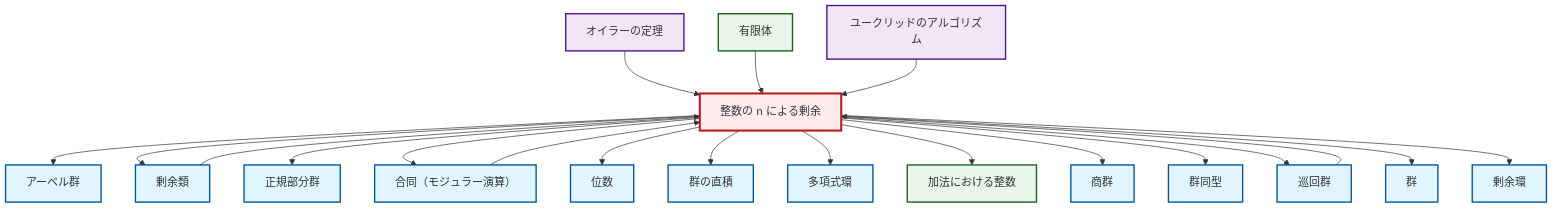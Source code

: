 graph TD
    classDef definition fill:#e1f5fe,stroke:#01579b,stroke-width:2px
    classDef theorem fill:#f3e5f5,stroke:#4a148c,stroke-width:2px
    classDef axiom fill:#fff3e0,stroke:#e65100,stroke-width:2px
    classDef example fill:#e8f5e9,stroke:#1b5e20,stroke-width:2px
    classDef current fill:#ffebee,stroke:#b71c1c,stroke-width:3px
    def-isomorphism["群同型"]:::definition
    def-quotient-group["商群"]:::definition
    thm-euler["オイラーの定理"]:::theorem
    def-abelian-group["アーベル群"]:::definition
    thm-euclidean-algorithm["ユークリッドのアルゴリズム"]:::theorem
    ex-quotient-integers-mod-n["整数の n による剰余"]:::example
    def-direct-product["群の直積"]:::definition
    ex-integers-addition["加法における整数"]:::example
    def-quotient-ring["剰余環"]:::definition
    def-coset["剰余類"]:::definition
    def-polynomial-ring["多項式環"]:::definition
    ex-finite-field["有限体"]:::example
    def-normal-subgroup["正規部分群"]:::definition
    def-order["位数"]:::definition
    def-cyclic-group["巡回群"]:::definition
    def-group["群"]:::definition
    def-congruence["合同（モジュラー演算）"]:::definition
    ex-quotient-integers-mod-n --> def-abelian-group
    ex-quotient-integers-mod-n --> def-coset
    ex-quotient-integers-mod-n --> def-normal-subgroup
    ex-quotient-integers-mod-n --> def-congruence
    ex-quotient-integers-mod-n --> def-order
    thm-euler --> ex-quotient-integers-mod-n
    ex-quotient-integers-mod-n --> def-direct-product
    def-coset --> ex-quotient-integers-mod-n
    ex-quotient-integers-mod-n --> def-polynomial-ring
    def-cyclic-group --> ex-quotient-integers-mod-n
    ex-finite-field --> ex-quotient-integers-mod-n
    ex-quotient-integers-mod-n --> ex-integers-addition
    ex-quotient-integers-mod-n --> def-quotient-group
    ex-quotient-integers-mod-n --> def-isomorphism
    ex-quotient-integers-mod-n --> def-cyclic-group
    thm-euclidean-algorithm --> ex-quotient-integers-mod-n
    ex-quotient-integers-mod-n --> def-group
    ex-quotient-integers-mod-n --> def-quotient-ring
    def-congruence --> ex-quotient-integers-mod-n
    class ex-quotient-integers-mod-n current